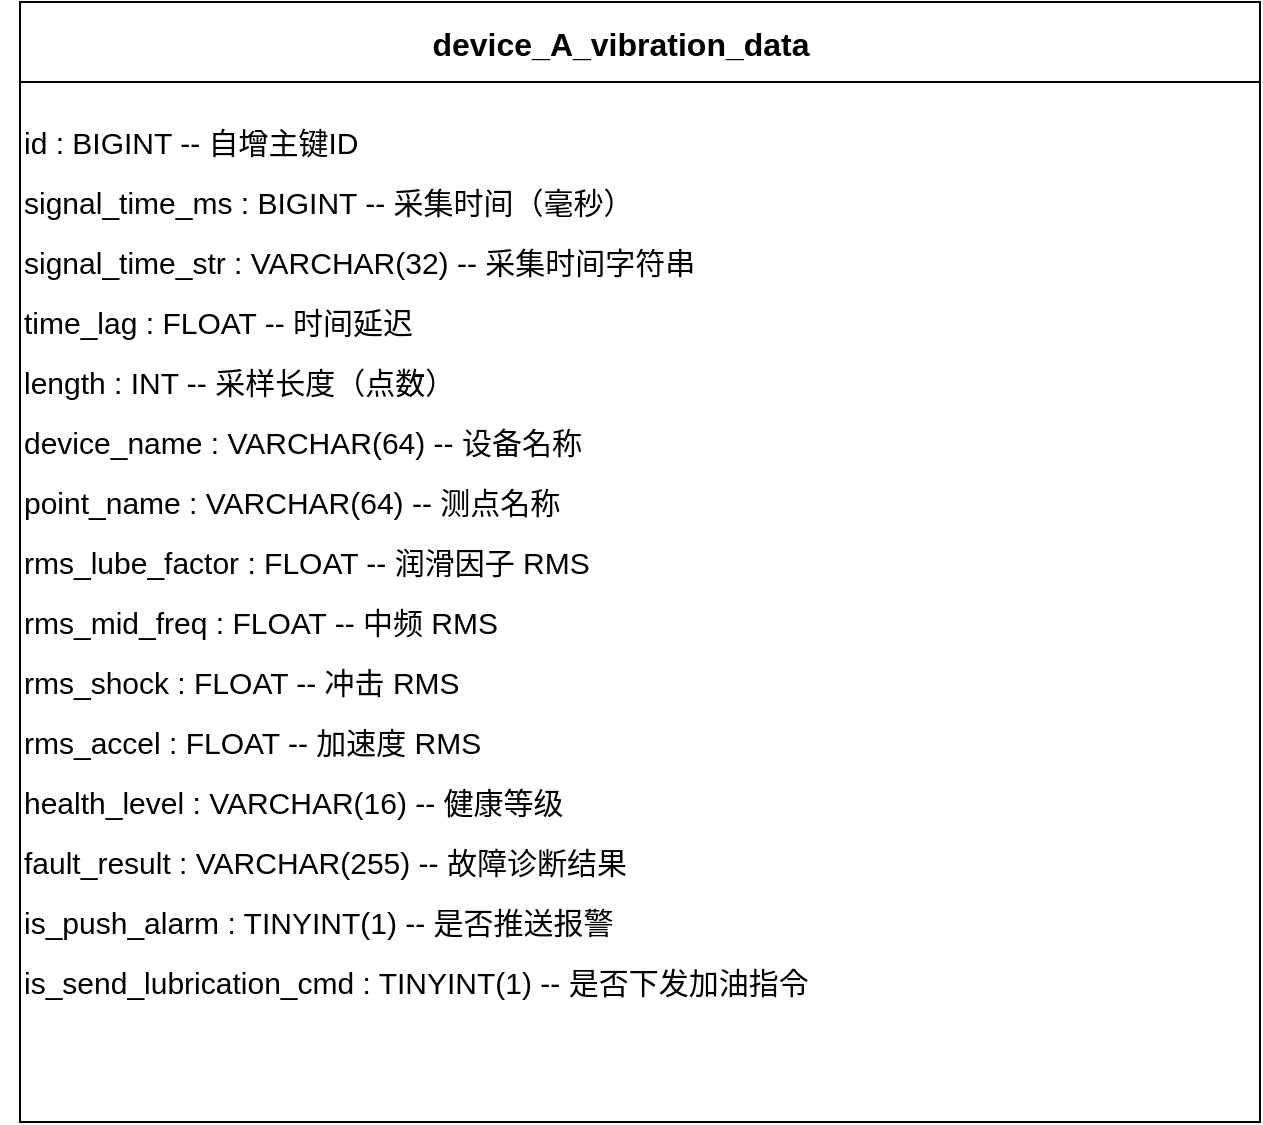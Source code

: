<mxfile version="28.0.7">
  <diagram name="Device Vibration Table" id="device-table">
    <mxGraphModel dx="1532" dy="814" grid="1" gridSize="10" guides="1" tooltips="1" connect="1" arrows="1" fold="1" page="1" pageScale="1" pageWidth="827" pageHeight="1169" math="0" shadow="0">
      <root>
        <mxCell id="0" />
        <mxCell id="1" parent="0" />
        <mxCell id="2" value="" style="swimlane;startSize=40;" parent="1" vertex="1">
          <mxGeometry x="120" y="60" width="620" height="560" as="geometry" />
        </mxCell>
        <mxCell id="3" value="device_A_vibration_data" style="text;html=1;align=center;verticalAlign=middle;fontSize=16;fontStyle=1;" parent="2" vertex="1">
          <mxGeometry x="-10" y="6" width="620" height="30" as="geometry" />
        </mxCell>
        <mxCell id="4" value="id : BIGINT  --  自增主键ID" style="text;fontSize=15;" parent="2" vertex="1">
          <mxGeometry y="55" width="620" height="30" as="geometry" />
        </mxCell>
        <mxCell id="5" value="signal_time_ms : BIGINT  --  采集时间（毫秒）" style="text;fontSize=15;" parent="2" vertex="1">
          <mxGeometry y="85" width="620" height="30" as="geometry" />
        </mxCell>
        <mxCell id="6" value="signal_time_str : VARCHAR(32)  --  采集时间字符串" style="text;fontSize=15;" parent="2" vertex="1">
          <mxGeometry y="115" width="620" height="30" as="geometry" />
        </mxCell>
        <mxCell id="7" value="time_lag : FLOAT  --  时间延迟" style="text;fontSize=15;" parent="2" vertex="1">
          <mxGeometry y="145" width="620" height="30" as="geometry" />
        </mxCell>
        <mxCell id="8" value="length : INT  --  采样长度（点数）" style="text;fontSize=15;" parent="2" vertex="1">
          <mxGeometry y="175" width="620" height="30" as="geometry" />
        </mxCell>
        <mxCell id="9" value="device_name : VARCHAR(64)  --  设备名称" style="text;fontSize=15;" parent="2" vertex="1">
          <mxGeometry y="205" width="620" height="30" as="geometry" />
        </mxCell>
        <mxCell id="10" value="point_name : VARCHAR(64)  --  测点名称" style="text;fontSize=15;" parent="2" vertex="1">
          <mxGeometry y="235" width="620" height="30" as="geometry" />
        </mxCell>
        <mxCell id="11" value="rms_lube_factor : FLOAT  --  润滑因子 RMS" style="text;fontSize=15;" parent="2" vertex="1">
          <mxGeometry y="265" width="620" height="30" as="geometry" />
        </mxCell>
        <mxCell id="12" value="rms_mid_freq : FLOAT  --  中频 RMS" style="text;fontSize=15;" parent="2" vertex="1">
          <mxGeometry y="295" width="620" height="30" as="geometry" />
        </mxCell>
        <mxCell id="13" value="rms_shock : FLOAT  --  冲击 RMS" style="text;fontSize=15;" parent="2" vertex="1">
          <mxGeometry y="325" width="620" height="30" as="geometry" />
        </mxCell>
        <mxCell id="14" value="rms_accel : FLOAT  --  加速度 RMS" style="text;fontSize=15;" parent="2" vertex="1">
          <mxGeometry y="355" width="620" height="30" as="geometry" />
        </mxCell>
        <mxCell id="15" value="health_level : VARCHAR(16)  --  健康等级" style="text;fontSize=15;" parent="2" vertex="1">
          <mxGeometry y="385" width="620" height="30" as="geometry" />
        </mxCell>
        <mxCell id="16" value="fault_result : VARCHAR(255)  --  故障诊断结果" style="text;fontSize=15;" parent="2" vertex="1">
          <mxGeometry y="415" width="620" height="30" as="geometry" />
        </mxCell>
        <mxCell id="17" value="is_push_alarm : TINYINT(1)  --  是否推送报警" style="text;fontSize=15;" parent="2" vertex="1">
          <mxGeometry y="445" width="620" height="30" as="geometry" />
        </mxCell>
        <mxCell id="18" value="is_send_lubrication_cmd : TINYINT(1)  --  是否下发加油指令" style="text;fontSize=15;" parent="2" vertex="1">
          <mxGeometry y="475" width="620" height="30" as="geometry" />
        </mxCell>
      </root>
    </mxGraphModel>
  </diagram>
</mxfile>
